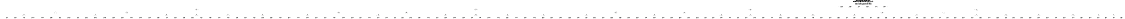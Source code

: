 # Network structure generated by ABC

digraph network {
size = "7.5,10";
center = true;
edge [dir = back];

{
  node [shape = plaintext];
  edge [style = invis];
  LevelTitle1 [label=""];
  LevelTitle2 [label=""];
  Level4 [label = ""];
  Level3 [label = ""];
  Level2 [label = ""];
  Level1 [label = ""];
  Level0 [label = ""];
  LevelTitle1 ->  LevelTitle2 ->  Level4 ->  Level3 ->  Level2 ->  Level1 ->  Level0;
}

{
  rank = same;
  LevelTitle1;
  title1 [shape=plaintext,
          fontsize=20,
          fontname = "Times-Roman",
          label="Network structure visualized by ABC\nBenchmark \"top\". Time was Wed Oct 16 16:07:34 2024. "
         ];
}

{
  rank = same;
  LevelTitle2;
  title2 [shape=plaintext,
          fontsize=18,
          fontname = "Times-Roman",
          label="The network contains 38 logic nodes and 0 latches.\n"
         ];
}

{
  rank = same;
  Level4;
  Node133 [label = "pv138_3_", shape = invtriangle, color = coral, fillcolor = coral];
  Node134 [label = "pv138_2_", shape = invtriangle, color = coral, fillcolor = coral];
  Node135 [label = "pv138_1_", shape = invtriangle, color = coral, fillcolor = coral];
  Node136 [label = "pv138_0_", shape = invtriangle, color = coral, fillcolor = coral];
  Node137 [label = "pv134_1_", shape = invtriangle, color = coral, fillcolor = coral];
  Node138 [label = "pv134_0_", shape = invtriangle, color = coral, fillcolor = coral];
}

{
  rank = same;
  Level3;
  Node140 [label = "140\n", shape = ellipse];
  Node149 [label = "149\n", shape = ellipse];
  Node158 [label = "158\n", shape = ellipse];
  Node167 [label = "167\n", shape = ellipse];
}

{
  rank = same;
  Level2;
  Node141 [label = "141\n", shape = ellipse];
  Node143 [label = "143\n", shape = ellipse];
  Node150 [label = "150\n", shape = ellipse];
  Node152 [label = "152\n", shape = ellipse];
  Node159 [label = "159\n", shape = ellipse];
  Node161 [label = "161\n", shape = ellipse];
  Node168 [label = "168\n", shape = ellipse];
  Node170 [label = "170\n", shape = ellipse];
}

{
  rank = same;
  Level1;
  Node142 [label = "142\n", shape = ellipse];
  Node144 [label = "144\n", shape = ellipse];
  Node145 [label = "145\n", shape = ellipse];
  Node146 [label = "146\n", shape = ellipse];
  Node147 [label = "147\n", shape = ellipse];
  Node148 [label = "148\n", shape = ellipse];
  Node151 [label = "151\n", shape = ellipse];
  Node153 [label = "153\n", shape = ellipse];
  Node154 [label = "154\n", shape = ellipse];
  Node155 [label = "155\n", shape = ellipse];
  Node156 [label = "156\n", shape = ellipse];
  Node157 [label = "157\n", shape = ellipse];
  Node160 [label = "160\n", shape = ellipse];
  Node162 [label = "162\n", shape = ellipse];
  Node163 [label = "163\n", shape = ellipse];
  Node164 [label = "164\n", shape = ellipse];
  Node165 [label = "165\n", shape = ellipse];
  Node166 [label = "166\n", shape = ellipse];
  Node169 [label = "169\n", shape = ellipse];
  Node171 [label = "171\n", shape = ellipse];
  Node172 [label = "172\n", shape = ellipse];
  Node173 [label = "173\n", shape = ellipse];
  Node174 [label = "174\n", shape = ellipse];
  Node175 [label = "175\n", shape = ellipse];
  Node176 [label = "176\n", shape = ellipse];
  Node177 [label = "177\n", shape = ellipse];
}

{
  rank = same;
  Level0;
  Node1 [label = "pv28_20_", shape = triangle, color = coral, fillcolor = coral];
  Node2 [label = "pv56_12_", shape = triangle, color = coral, fillcolor = coral];
  Node3 [label = "pv56_23_", shape = triangle, color = coral, fillcolor = coral];
  Node4 [label = "pv88_6_", shape = triangle, color = coral, fillcolor = coral];
  Node5 [label = "pv88_19_", shape = triangle, color = coral, fillcolor = coral];
  Node6 [label = "pv120_16_", shape = triangle, color = coral, fillcolor = coral];
  Node7 [label = "pv120_29_", shape = triangle, color = coral, fillcolor = coral];
  Node8 [label = "pv28_10_", shape = triangle, color = coral, fillcolor = coral];
  Node9 [label = "pv56_13_", shape = triangle, color = coral, fillcolor = coral];
  Node10 [label = "pv56_22_", shape = triangle, color = coral, fillcolor = coral];
  Node11 [label = "pv88_7_", shape = triangle, color = coral, fillcolor = coral];
  Node12 [label = "pv88_29_", shape = triangle, color = coral, fillcolor = coral];
  Node13 [label = "pv120_15_", shape = triangle, color = coral, fillcolor = coral];
  Node14 [label = "pv56_14_", shape = triangle, color = coral, fillcolor = coral];
  Node15 [label = "pv56_25_", shape = triangle, color = coral, fillcolor = coral];
  Node16 [label = "pv88_8_", shape = triangle, color = coral, fillcolor = coral];
  Node17 [label = "pv88_17_", shape = triangle, color = coral, fillcolor = coral];
  Node18 [label = "pv88_28_", shape = triangle, color = coral, fillcolor = coral];
  Node19 [label = "pv120_18_", shape = triangle, color = coral, fillcolor = coral];
  Node20 [label = "pv56_15_", shape = triangle, color = coral, fillcolor = coral];
  Node21 [label = "pv56_24_", shape = triangle, color = coral, fillcolor = coral];
  Node22 [label = "pv88_9_", shape = triangle, color = coral, fillcolor = coral];
  Node23 [label = "pv88_18_", shape = triangle, color = coral, fillcolor = coral];
  Node24 [label = "pv88_27_", shape = triangle, color = coral, fillcolor = coral];
  Node25 [label = "pv120_17_", shape = triangle, color = coral, fillcolor = coral];
  Node26 [label = "pv88_2_", shape = triangle, color = coral, fillcolor = coral];
  Node27 [label = "pv88_15_", shape = triangle, color = coral, fillcolor = coral];
  Node28 [label = "pv88_26_", shape = triangle, color = coral, fillcolor = coral];
  Node29 [label = "pv120_12_", shape = triangle, color = coral, fillcolor = coral];
  Node30 [label = "pv88_3_", shape = triangle, color = coral, fillcolor = coral];
  Node31 [label = "pv88_16_", shape = triangle, color = coral, fillcolor = coral];
  Node32 [label = "pv88_25_", shape = triangle, color = coral, fillcolor = coral];
  Node33 [label = "pv120_11_", shape = triangle, color = coral, fillcolor = coral];
  Node34 [label = "pv56_10_", shape = triangle, color = coral, fillcolor = coral];
  Node35 [label = "pv56_21_", shape = triangle, color = coral, fillcolor = coral];
  Node36 [label = "pv88_4_", shape = triangle, color = coral, fillcolor = coral];
  Node37 [label = "pv88_13_", shape = triangle, color = coral, fillcolor = coral];
  Node38 [label = "pv88_24_", shape = triangle, color = coral, fillcolor = coral];
  Node39 [label = "pv120_14_", shape = triangle, color = coral, fillcolor = coral];
  Node40 [label = "pv126_5_", shape = triangle, color = coral, fillcolor = coral];
  Node41 [label = "pv56_11_", shape = triangle, color = coral, fillcolor = coral];
  Node42 [label = "pv56_20_", shape = triangle, color = coral, fillcolor = coral];
  Node43 [label = "pv88_5_", shape = triangle, color = coral, fillcolor = coral];
  Node44 [label = "pv88_14_", shape = triangle, color = coral, fillcolor = coral];
  Node45 [label = "pv88_23_", shape = triangle, color = coral, fillcolor = coral];
  Node46 [label = "pv120_13_", shape = triangle, color = coral, fillcolor = coral];
  Node47 [label = "pv28_8_", shape = triangle, color = coral, fillcolor = coral];
  Node48 [label = "pv56_5_", shape = triangle, color = coral, fillcolor = coral];
  Node49 [label = "pv88_11_", shape = triangle, color = coral, fillcolor = coral];
  Node50 [label = "pv88_22_", shape = triangle, color = coral, fillcolor = coral];
  Node51 [label = "pv120_5_", shape = triangle, color = coral, fillcolor = coral];
  Node52 [label = "pv132_0_", shape = triangle, color = coral, fillcolor = coral];
  Node53 [label = "pv28_9_", shape = triangle, color = coral, fillcolor = coral];
  Node54 [label = "pv56_4_", shape = triangle, color = coral, fillcolor = coral];
  Node55 [label = "pv88_12_", shape = triangle, color = coral, fillcolor = coral];
  Node56 [label = "pv88_21_", shape = triangle, color = coral, fillcolor = coral];
  Node57 [label = "pv120_6_", shape = triangle, color = coral, fillcolor = coral];
  Node58 [label = "pv28_6_", shape = triangle, color = coral, fillcolor = coral];
  Node59 [label = "pv56_7_", shape = triangle, color = coral, fillcolor = coral];
  Node60 [label = "pv88_20_", shape = triangle, color = coral, fillcolor = coral];
  Node61 [label = "pv120_3_", shape = triangle, color = coral, fillcolor = coral];
  Node62 [label = "pv120_10_", shape = triangle, color = coral, fillcolor = coral];
  Node63 [label = "pv28_7_", shape = triangle, color = coral, fillcolor = coral];
  Node64 [label = "pv56_6_", shape = triangle, color = coral, fillcolor = coral];
  Node65 [label = "pv88_10_", shape = triangle, color = coral, fillcolor = coral];
  Node66 [label = "pv120_4_", shape = triangle, color = coral, fillcolor = coral];
  Node67 [label = "pv28_4_", shape = triangle, color = coral, fillcolor = coral];
  Node68 [label = "pv56_9_", shape = triangle, color = coral, fillcolor = coral];
  Node69 [label = "pv120_1_", shape = triangle, color = coral, fillcolor = coral];
  Node70 [label = "pv28_5_", shape = triangle, color = coral, fillcolor = coral];
  Node71 [label = "pv56_8_", shape = triangle, color = coral, fillcolor = coral];
  Node72 [label = "pv120_2_", shape = triangle, color = coral, fillcolor = coral];
  Node73 [label = "pv28_2_", shape = triangle, color = coral, fillcolor = coral];
  Node74 [label = "pv28_3_", shape = triangle, color = coral, fillcolor = coral];
  Node75 [label = "pv120_0_", shape = triangle, color = coral, fillcolor = coral];
  Node76 [label = "pv28_0_", shape = triangle, color = coral, fillcolor = coral];
  Node77 [label = "pv28_1_", shape = triangle, color = coral, fillcolor = coral];
  Node78 [label = "pv132_5_", shape = triangle, color = coral, fillcolor = coral];
  Node79 [label = "pv56_1_", shape = triangle, color = coral, fillcolor = coral];
  Node80 [label = "pv120_9_", shape = triangle, color = coral, fillcolor = coral];
  Node81 [label = "pv120_30_", shape = triangle, color = coral, fillcolor = coral];
  Node82 [label = "pv132_4_", shape = triangle, color = coral, fillcolor = coral];
  Node83 [label = "pv56_0_", shape = triangle, color = coral, fillcolor = coral];
  Node84 [label = "pv88_30_", shape = triangle, color = coral, fillcolor = coral];
  Node85 [label = "pv132_3_", shape = triangle, color = coral, fillcolor = coral];
  Node86 [label = "pv28_19_", shape = triangle, color = coral, fillcolor = coral];
  Node87 [label = "pv56_3_", shape = triangle, color = coral, fillcolor = coral];
  Node88 [label = "pv88_31_", shape = triangle, color = coral, fillcolor = coral];
  Node89 [label = "pv120_7_", shape = triangle, color = coral, fillcolor = coral];
  Node90 [label = "pv132_2_", shape = triangle, color = coral, fillcolor = coral];
  Node91 [label = "pv56_2_", shape = triangle, color = coral, fillcolor = coral];
  Node92 [label = "pv120_8_", shape = triangle, color = coral, fillcolor = coral];
  Node93 [label = "pv120_20_", shape = triangle, color = coral, fillcolor = coral];
  Node94 [label = "pv132_1_", shape = triangle, color = coral, fillcolor = coral];
  Node95 [label = "pv28_17_", shape = triangle, color = coral, fillcolor = coral];
  Node96 [label = "pv120_21_", shape = triangle, color = coral, fillcolor = coral];
  Node97 [label = "pv126_3_", shape = triangle, color = coral, fillcolor = coral];
  Node98 [label = "pv28_18_", shape = triangle, color = coral, fillcolor = coral];
  Node99 [label = "pv28_27_", shape = triangle, color = coral, fillcolor = coral];
  Node100 [label = "pv120_22_", shape = triangle, color = coral, fillcolor = coral];
  Node101 [label = "pv126_4_", shape = triangle, color = coral, fillcolor = coral];
  Node102 [label = "pv28_15_", shape = triangle, color = coral, fillcolor = coral];
  Node103 [label = "pv28_26_", shape = triangle, color = coral, fillcolor = coral];
  Node104 [label = "pv88_0_", shape = triangle, color = coral, fillcolor = coral];
  Node105 [label = "pv120_23_", shape = triangle, color = coral, fillcolor = coral];
  Node106 [label = "pv126_1_", shape = triangle, color = coral, fillcolor = coral];
  Node107 [label = "pv28_16_", shape = triangle, color = coral, fillcolor = coral];
  Node108 [label = "pv28_25_", shape = triangle, color = coral, fillcolor = coral];
  Node109 [label = "pv88_1_", shape = triangle, color = coral, fillcolor = coral];
  Node110 [label = "pv120_24_", shape = triangle, color = coral, fillcolor = coral];
  Node111 [label = "pv120_31_", shape = triangle, color = coral, fillcolor = coral];
  Node112 [label = "pv126_2_", shape = triangle, color = coral, fillcolor = coral];
  Node113 [label = "pv28_13_", shape = triangle, color = coral, fillcolor = coral];
  Node114 [label = "pv28_24_", shape = triangle, color = coral, fillcolor = coral];
  Node115 [label = "pv56_16_", shape = triangle, color = coral, fillcolor = coral];
  Node116 [label = "pv56_27_", shape = triangle, color = coral, fillcolor = coral];
  Node117 [label = "pv120_25_", shape = triangle, color = coral, fillcolor = coral];
  Node118 [label = "pv28_14_", shape = triangle, color = coral, fillcolor = coral];
  Node119 [label = "pv28_23_", shape = triangle, color = coral, fillcolor = coral];
  Node120 [label = "pv56_17_", shape = triangle, color = coral, fillcolor = coral];
  Node121 [label = "pv56_26_", shape = triangle, color = coral, fillcolor = coral];
  Node122 [label = "pv120_19_", shape = triangle, color = coral, fillcolor = coral];
  Node123 [label = "pv120_26_", shape = triangle, color = coral, fillcolor = coral];
  Node124 [label = "pv126_0_", shape = triangle, color = coral, fillcolor = coral];
  Node125 [label = "pv28_11_", shape = triangle, color = coral, fillcolor = coral];
  Node126 [label = "pv28_22_", shape = triangle, color = coral, fillcolor = coral];
  Node127 [label = "pv56_18_", shape = triangle, color = coral, fillcolor = coral];
  Node128 [label = "pv120_27_", shape = triangle, color = coral, fillcolor = coral];
  Node129 [label = "pv28_12_", shape = triangle, color = coral, fillcolor = coral];
  Node130 [label = "pv28_21_", shape = triangle, color = coral, fillcolor = coral];
  Node131 [label = "pv56_19_", shape = triangle, color = coral, fillcolor = coral];
  Node132 [label = "pv120_28_", shape = triangle, color = coral, fillcolor = coral];
}

title1 -> title2 [style = invis];
title2 -> Node133 [style = invis];
title2 -> Node134 [style = invis];
title2 -> Node135 [style = invis];
title2 -> Node136 [style = invis];
title2 -> Node137 [style = invis];
title2 -> Node138 [style = invis];
Node133 -> Node134 [style = invis];
Node134 -> Node135 [style = invis];
Node135 -> Node136 [style = invis];
Node136 -> Node137 [style = invis];
Node137 -> Node138 [style = invis];
Node133 -> Node140 [style = solid];
Node134 -> Node149 [style = solid];
Node135 -> Node158 [style = solid];
Node136 -> Node167 [style = solid];
Node137 -> Node176 [style = solid];
Node138 -> Node177 [style = solid];
Node140 -> Node141 [style = solid];
Node140 -> Node143 [style = solid];
Node140 -> Node145 [style = solid];
Node140 -> Node146 [style = solid];
Node140 -> Node147 [style = solid];
Node140 -> Node148 [style = solid];
Node141 -> Node142 [style = solid];
Node141 -> Node7 [style = solid];
Node141 -> Node12 [style = solid];
Node141 -> Node28 [style = solid];
Node141 -> Node123 [style = solid];
Node142 -> Node24 [style = solid];
Node142 -> Node94 [style = solid];
Node142 -> Node106 [style = solid];
Node142 -> Node128 [style = solid];
Node143 -> Node144 [style = solid];
Node143 -> Node38 [style = solid];
Node143 -> Node50 [style = solid];
Node143 -> Node100 [style = solid];
Node143 -> Node110 [style = solid];
Node144 -> Node18 [style = solid];
Node144 -> Node45 [style = solid];
Node144 -> Node105 [style = solid];
Node144 -> Node132 [style = solid];
Node145 -> Node82 [style = solid];
Node145 -> Node90 [style = solid];
Node145 -> Node101 [style = solid];
Node145 -> Node112 [style = solid];
Node146 -> Node32 [style = solid];
Node146 -> Node85 [style = solid];
Node146 -> Node97 [style = solid];
Node146 -> Node117 [style = solid];
Node147 -> Node52 [style = solid];
Node147 -> Node81 [style = solid];
Node147 -> Node84 [style = solid];
Node147 -> Node124 [style = solid];
Node148 -> Node40 [style = solid];
Node148 -> Node78 [style = solid];
Node148 -> Node88 [style = solid];
Node148 -> Node111 [style = solid];
Node149 -> Node150 [style = solid];
Node149 -> Node152 [style = solid];
Node149 -> Node154 [style = solid];
Node149 -> Node155 [style = solid];
Node149 -> Node156 [style = solid];
Node149 -> Node157 [style = solid];
Node150 -> Node151 [style = solid];
Node150 -> Node37 [style = solid];
Node150 -> Node46 [style = solid];
Node150 -> Node62 [style = solid];
Node150 -> Node65 [style = solid];
Node151 -> Node17 [style = solid];
Node151 -> Node25 [style = solid];
Node151 -> Node33 [style = solid];
Node151 -> Node49 [style = solid];
Node152 -> Node153 [style = solid];
Node152 -> Node4 [style = solid];
Node152 -> Node16 [style = solid];
Node152 -> Node57 [style = solid];
Node152 -> Node92 [style = solid];
Node153 -> Node11 [style = solid];
Node153 -> Node29 [style = solid];
Node153 -> Node55 [style = solid];
Node153 -> Node89 [style = solid];
Node154 -> Node19 [style = solid];
Node154 -> Node23 [style = solid];
Node154 -> Node60 [style = solid];
Node154 -> Node93 [style = solid];
Node155 -> Node5 [style = solid];
Node155 -> Node22 [style = solid];
Node155 -> Node80 [style = solid];
Node155 -> Node122 [style = solid];
Node156 -> Node6 [style = solid];
Node156 -> Node31 [style = solid];
Node156 -> Node39 [style = solid];
Node156 -> Node44 [style = solid];
Node157 -> Node13 [style = solid];
Node157 -> Node27 [style = solid];
Node157 -> Node56 [style = solid];
Node157 -> Node96 [style = solid];
Node158 -> Node159 [style = solid];
Node158 -> Node161 [style = solid];
Node158 -> Node163 [style = solid];
Node158 -> Node164 [style = solid];
Node158 -> Node165 [style = solid];
Node158 -> Node166 [style = solid];
Node159 -> Node160 [style = solid];
Node159 -> Node10 [style = solid];
Node159 -> Node15 [style = solid];
Node159 -> Node108 [style = solid];
Node159 -> Node126 [style = solid];
Node160 -> Node3 [style = solid];
Node160 -> Node69 [style = solid];
Node160 -> Node109 [style = solid];
Node160 -> Node119 [style = solid];
Node161 -> Node162 [style = solid];
Node161 -> Node1 [style = solid];
Node161 -> Node42 [style = solid];
Node161 -> Node98 [style = solid];
Node161 -> Node127 [style = solid];
Node162 -> Node21 [style = solid];
Node162 -> Node86 [style = solid];
Node162 -> Node114 [style = solid];
Node162 -> Node131 [style = solid];
Node163 -> Node26 [style = solid];
Node163 -> Node36 [style = solid];
Node163 -> Node66 [style = solid];
Node163 -> Node72 [style = solid];
Node164 -> Node30 [style = solid];
Node164 -> Node35 [style = solid];
Node164 -> Node61 [style = solid];
Node164 -> Node130 [style = solid];
Node165 -> Node75 [style = solid];
Node165 -> Node103 [style = solid];
Node165 -> Node104 [style = solid];
Node165 -> Node121 [style = solid];
Node166 -> Node43 [style = solid];
Node166 -> Node51 [style = solid];
Node166 -> Node99 [style = solid];
Node166 -> Node116 [style = solid];
Node167 -> Node168 [style = solid];
Node167 -> Node170 [style = solid];
Node167 -> Node172 [style = solid];
Node167 -> Node173 [style = solid];
Node167 -> Node174 [style = solid];
Node167 -> Node175 [style = solid];
Node168 -> Node169 [style = solid];
Node168 -> Node53 [style = solid];
Node168 -> Node58 [style = solid];
Node168 -> Node64 [style = solid];
Node168 -> Node68 [style = solid];
Node169 -> Node9 [style = solid];
Node169 -> Node59 [style = solid];
Node169 -> Node63 [style = solid];
Node169 -> Node113 [style = solid];
Node170 -> Node171 [style = solid];
Node170 -> Node54 [style = solid];
Node170 -> Node67 [style = solid];
Node170 -> Node73 [style = solid];
Node170 -> Node91 [style = solid];
Node171 -> Node47 [style = solid];
Node171 -> Node71 [style = solid];
Node171 -> Node74 [style = solid];
Node171 -> Node87 [style = solid];
Node172 -> Node14 [style = solid];
Node172 -> Node107 [style = solid];
Node172 -> Node115 [style = solid];
Node172 -> Node118 [style = solid];
Node173 -> Node20 [style = solid];
Node173 -> Node48 [style = solid];
Node173 -> Node70 [style = solid];
Node173 -> Node102 [style = solid];
Node174 -> Node2 [style = solid];
Node174 -> Node8 [style = solid];
Node174 -> Node34 [style = solid];
Node174 -> Node129 [style = solid];
Node175 -> Node41 [style = solid];
Node175 -> Node95 [style = solid];
Node175 -> Node120 [style = solid];
Node175 -> Node125 [style = solid];
Node176 -> Node77 [style = solid];
Node176 -> Node79 [style = solid];
Node177 -> Node76 [style = solid];
Node177 -> Node83 [style = solid];
}

